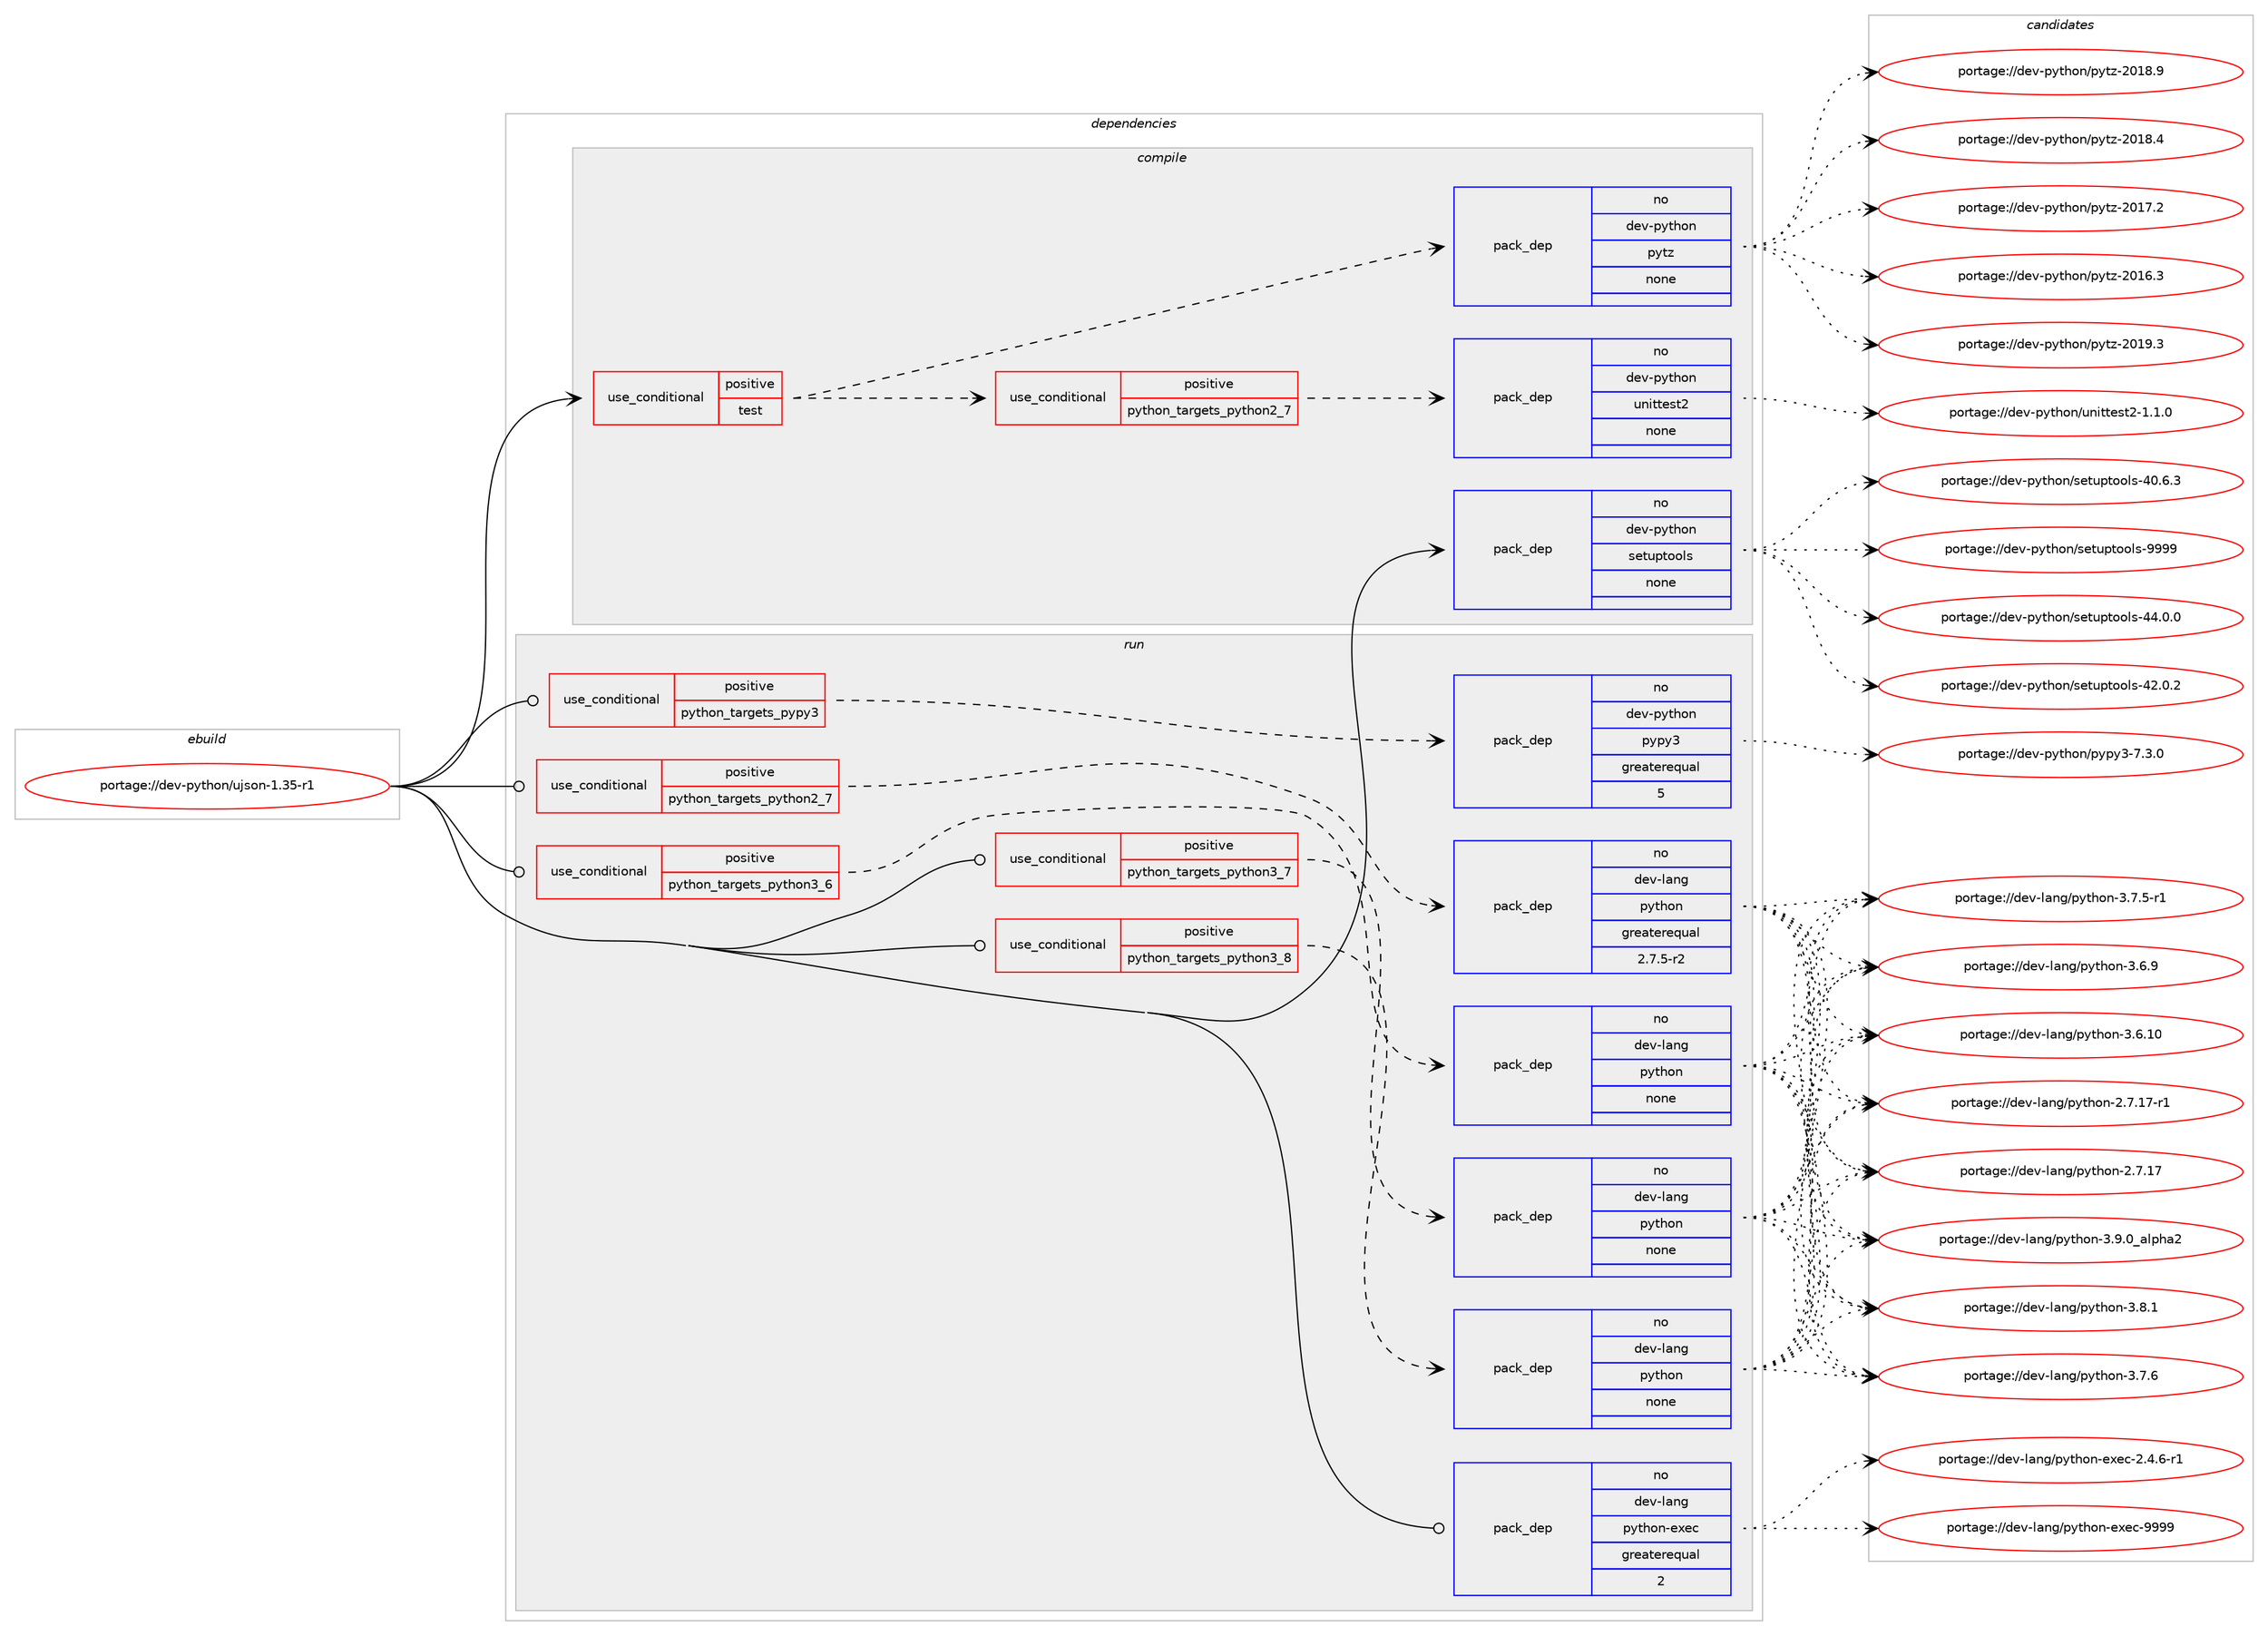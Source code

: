 digraph prolog {

# *************
# Graph options
# *************

newrank=true;
concentrate=true;
compound=true;
graph [rankdir=LR,fontname=Helvetica,fontsize=10,ranksep=1.5];#, ranksep=2.5, nodesep=0.2];
edge  [arrowhead=vee];
node  [fontname=Helvetica,fontsize=10];

# **********
# The ebuild
# **********

subgraph cluster_leftcol {
color=gray;
label=<<i>ebuild</i>>;
id [label="portage://dev-python/ujson-1.35-r1", color=red, width=4, href="../dev-python/ujson-1.35-r1.svg"];
}

# ****************
# The dependencies
# ****************

subgraph cluster_midcol {
color=gray;
label=<<i>dependencies</i>>;
subgraph cluster_compile {
fillcolor="#eeeeee";
style=filled;
label=<<i>compile</i>>;
subgraph cond104227 {
dependency419970 [label=<<TABLE BORDER="0" CELLBORDER="1" CELLSPACING="0" CELLPADDING="4"><TR><TD ROWSPAN="3" CELLPADDING="10">use_conditional</TD></TR><TR><TD>positive</TD></TR><TR><TD>test</TD></TR></TABLE>>, shape=none, color=red];
subgraph cond104228 {
dependency419971 [label=<<TABLE BORDER="0" CELLBORDER="1" CELLSPACING="0" CELLPADDING="4"><TR><TD ROWSPAN="3" CELLPADDING="10">use_conditional</TD></TR><TR><TD>positive</TD></TR><TR><TD>python_targets_python2_7</TD></TR></TABLE>>, shape=none, color=red];
subgraph pack310854 {
dependency419972 [label=<<TABLE BORDER="0" CELLBORDER="1" CELLSPACING="0" CELLPADDING="4" WIDTH="220"><TR><TD ROWSPAN="6" CELLPADDING="30">pack_dep</TD></TR><TR><TD WIDTH="110">no</TD></TR><TR><TD>dev-python</TD></TR><TR><TD>unittest2</TD></TR><TR><TD>none</TD></TR><TR><TD></TD></TR></TABLE>>, shape=none, color=blue];
}
dependency419971:e -> dependency419972:w [weight=20,style="dashed",arrowhead="vee"];
}
dependency419970:e -> dependency419971:w [weight=20,style="dashed",arrowhead="vee"];
subgraph pack310855 {
dependency419973 [label=<<TABLE BORDER="0" CELLBORDER="1" CELLSPACING="0" CELLPADDING="4" WIDTH="220"><TR><TD ROWSPAN="6" CELLPADDING="30">pack_dep</TD></TR><TR><TD WIDTH="110">no</TD></TR><TR><TD>dev-python</TD></TR><TR><TD>pytz</TD></TR><TR><TD>none</TD></TR><TR><TD></TD></TR></TABLE>>, shape=none, color=blue];
}
dependency419970:e -> dependency419973:w [weight=20,style="dashed",arrowhead="vee"];
}
id:e -> dependency419970:w [weight=20,style="solid",arrowhead="vee"];
subgraph pack310856 {
dependency419974 [label=<<TABLE BORDER="0" CELLBORDER="1" CELLSPACING="0" CELLPADDING="4" WIDTH="220"><TR><TD ROWSPAN="6" CELLPADDING="30">pack_dep</TD></TR><TR><TD WIDTH="110">no</TD></TR><TR><TD>dev-python</TD></TR><TR><TD>setuptools</TD></TR><TR><TD>none</TD></TR><TR><TD></TD></TR></TABLE>>, shape=none, color=blue];
}
id:e -> dependency419974:w [weight=20,style="solid",arrowhead="vee"];
}
subgraph cluster_compileandrun {
fillcolor="#eeeeee";
style=filled;
label=<<i>compile and run</i>>;
}
subgraph cluster_run {
fillcolor="#eeeeee";
style=filled;
label=<<i>run</i>>;
subgraph cond104229 {
dependency419975 [label=<<TABLE BORDER="0" CELLBORDER="1" CELLSPACING="0" CELLPADDING="4"><TR><TD ROWSPAN="3" CELLPADDING="10">use_conditional</TD></TR><TR><TD>positive</TD></TR><TR><TD>python_targets_pypy3</TD></TR></TABLE>>, shape=none, color=red];
subgraph pack310857 {
dependency419976 [label=<<TABLE BORDER="0" CELLBORDER="1" CELLSPACING="0" CELLPADDING="4" WIDTH="220"><TR><TD ROWSPAN="6" CELLPADDING="30">pack_dep</TD></TR><TR><TD WIDTH="110">no</TD></TR><TR><TD>dev-python</TD></TR><TR><TD>pypy3</TD></TR><TR><TD>greaterequal</TD></TR><TR><TD>5</TD></TR></TABLE>>, shape=none, color=blue];
}
dependency419975:e -> dependency419976:w [weight=20,style="dashed",arrowhead="vee"];
}
id:e -> dependency419975:w [weight=20,style="solid",arrowhead="odot"];
subgraph cond104230 {
dependency419977 [label=<<TABLE BORDER="0" CELLBORDER="1" CELLSPACING="0" CELLPADDING="4"><TR><TD ROWSPAN="3" CELLPADDING="10">use_conditional</TD></TR><TR><TD>positive</TD></TR><TR><TD>python_targets_python2_7</TD></TR></TABLE>>, shape=none, color=red];
subgraph pack310858 {
dependency419978 [label=<<TABLE BORDER="0" CELLBORDER="1" CELLSPACING="0" CELLPADDING="4" WIDTH="220"><TR><TD ROWSPAN="6" CELLPADDING="30">pack_dep</TD></TR><TR><TD WIDTH="110">no</TD></TR><TR><TD>dev-lang</TD></TR><TR><TD>python</TD></TR><TR><TD>greaterequal</TD></TR><TR><TD>2.7.5-r2</TD></TR></TABLE>>, shape=none, color=blue];
}
dependency419977:e -> dependency419978:w [weight=20,style="dashed",arrowhead="vee"];
}
id:e -> dependency419977:w [weight=20,style="solid",arrowhead="odot"];
subgraph cond104231 {
dependency419979 [label=<<TABLE BORDER="0" CELLBORDER="1" CELLSPACING="0" CELLPADDING="4"><TR><TD ROWSPAN="3" CELLPADDING="10">use_conditional</TD></TR><TR><TD>positive</TD></TR><TR><TD>python_targets_python3_6</TD></TR></TABLE>>, shape=none, color=red];
subgraph pack310859 {
dependency419980 [label=<<TABLE BORDER="0" CELLBORDER="1" CELLSPACING="0" CELLPADDING="4" WIDTH="220"><TR><TD ROWSPAN="6" CELLPADDING="30">pack_dep</TD></TR><TR><TD WIDTH="110">no</TD></TR><TR><TD>dev-lang</TD></TR><TR><TD>python</TD></TR><TR><TD>none</TD></TR><TR><TD></TD></TR></TABLE>>, shape=none, color=blue];
}
dependency419979:e -> dependency419980:w [weight=20,style="dashed",arrowhead="vee"];
}
id:e -> dependency419979:w [weight=20,style="solid",arrowhead="odot"];
subgraph cond104232 {
dependency419981 [label=<<TABLE BORDER="0" CELLBORDER="1" CELLSPACING="0" CELLPADDING="4"><TR><TD ROWSPAN="3" CELLPADDING="10">use_conditional</TD></TR><TR><TD>positive</TD></TR><TR><TD>python_targets_python3_7</TD></TR></TABLE>>, shape=none, color=red];
subgraph pack310860 {
dependency419982 [label=<<TABLE BORDER="0" CELLBORDER="1" CELLSPACING="0" CELLPADDING="4" WIDTH="220"><TR><TD ROWSPAN="6" CELLPADDING="30">pack_dep</TD></TR><TR><TD WIDTH="110">no</TD></TR><TR><TD>dev-lang</TD></TR><TR><TD>python</TD></TR><TR><TD>none</TD></TR><TR><TD></TD></TR></TABLE>>, shape=none, color=blue];
}
dependency419981:e -> dependency419982:w [weight=20,style="dashed",arrowhead="vee"];
}
id:e -> dependency419981:w [weight=20,style="solid",arrowhead="odot"];
subgraph cond104233 {
dependency419983 [label=<<TABLE BORDER="0" CELLBORDER="1" CELLSPACING="0" CELLPADDING="4"><TR><TD ROWSPAN="3" CELLPADDING="10">use_conditional</TD></TR><TR><TD>positive</TD></TR><TR><TD>python_targets_python3_8</TD></TR></TABLE>>, shape=none, color=red];
subgraph pack310861 {
dependency419984 [label=<<TABLE BORDER="0" CELLBORDER="1" CELLSPACING="0" CELLPADDING="4" WIDTH="220"><TR><TD ROWSPAN="6" CELLPADDING="30">pack_dep</TD></TR><TR><TD WIDTH="110">no</TD></TR><TR><TD>dev-lang</TD></TR><TR><TD>python</TD></TR><TR><TD>none</TD></TR><TR><TD></TD></TR></TABLE>>, shape=none, color=blue];
}
dependency419983:e -> dependency419984:w [weight=20,style="dashed",arrowhead="vee"];
}
id:e -> dependency419983:w [weight=20,style="solid",arrowhead="odot"];
subgraph pack310862 {
dependency419985 [label=<<TABLE BORDER="0" CELLBORDER="1" CELLSPACING="0" CELLPADDING="4" WIDTH="220"><TR><TD ROWSPAN="6" CELLPADDING="30">pack_dep</TD></TR><TR><TD WIDTH="110">no</TD></TR><TR><TD>dev-lang</TD></TR><TR><TD>python-exec</TD></TR><TR><TD>greaterequal</TD></TR><TR><TD>2</TD></TR></TABLE>>, shape=none, color=blue];
}
id:e -> dependency419985:w [weight=20,style="solid",arrowhead="odot"];
}
}

# **************
# The candidates
# **************

subgraph cluster_choices {
rank=same;
color=gray;
label=<<i>candidates</i>>;

subgraph choice310854 {
color=black;
nodesep=1;
choice100101118451121211161041111104711711010511611610111511650454946494648 [label="portage://dev-python/unittest2-1.1.0", color=red, width=4,href="../dev-python/unittest2-1.1.0.svg"];
dependency419972:e -> choice100101118451121211161041111104711711010511611610111511650454946494648:w [style=dotted,weight="100"];
}
subgraph choice310855 {
color=black;
nodesep=1;
choice100101118451121211161041111104711212111612245504849574651 [label="portage://dev-python/pytz-2019.3", color=red, width=4,href="../dev-python/pytz-2019.3.svg"];
choice100101118451121211161041111104711212111612245504849564657 [label="portage://dev-python/pytz-2018.9", color=red, width=4,href="../dev-python/pytz-2018.9.svg"];
choice100101118451121211161041111104711212111612245504849564652 [label="portage://dev-python/pytz-2018.4", color=red, width=4,href="../dev-python/pytz-2018.4.svg"];
choice100101118451121211161041111104711212111612245504849554650 [label="portage://dev-python/pytz-2017.2", color=red, width=4,href="../dev-python/pytz-2017.2.svg"];
choice100101118451121211161041111104711212111612245504849544651 [label="portage://dev-python/pytz-2016.3", color=red, width=4,href="../dev-python/pytz-2016.3.svg"];
dependency419973:e -> choice100101118451121211161041111104711212111612245504849574651:w [style=dotted,weight="100"];
dependency419973:e -> choice100101118451121211161041111104711212111612245504849564657:w [style=dotted,weight="100"];
dependency419973:e -> choice100101118451121211161041111104711212111612245504849564652:w [style=dotted,weight="100"];
dependency419973:e -> choice100101118451121211161041111104711212111612245504849554650:w [style=dotted,weight="100"];
dependency419973:e -> choice100101118451121211161041111104711212111612245504849544651:w [style=dotted,weight="100"];
}
subgraph choice310856 {
color=black;
nodesep=1;
choice10010111845112121116104111110471151011161171121161111111081154557575757 [label="portage://dev-python/setuptools-9999", color=red, width=4,href="../dev-python/setuptools-9999.svg"];
choice100101118451121211161041111104711510111611711211611111110811545525246484648 [label="portage://dev-python/setuptools-44.0.0", color=red, width=4,href="../dev-python/setuptools-44.0.0.svg"];
choice100101118451121211161041111104711510111611711211611111110811545525046484650 [label="portage://dev-python/setuptools-42.0.2", color=red, width=4,href="../dev-python/setuptools-42.0.2.svg"];
choice100101118451121211161041111104711510111611711211611111110811545524846544651 [label="portage://dev-python/setuptools-40.6.3", color=red, width=4,href="../dev-python/setuptools-40.6.3.svg"];
dependency419974:e -> choice10010111845112121116104111110471151011161171121161111111081154557575757:w [style=dotted,weight="100"];
dependency419974:e -> choice100101118451121211161041111104711510111611711211611111110811545525246484648:w [style=dotted,weight="100"];
dependency419974:e -> choice100101118451121211161041111104711510111611711211611111110811545525046484650:w [style=dotted,weight="100"];
dependency419974:e -> choice100101118451121211161041111104711510111611711211611111110811545524846544651:w [style=dotted,weight="100"];
}
subgraph choice310857 {
color=black;
nodesep=1;
choice100101118451121211161041111104711212111212151455546514648 [label="portage://dev-python/pypy3-7.3.0", color=red, width=4,href="../dev-python/pypy3-7.3.0.svg"];
dependency419976:e -> choice100101118451121211161041111104711212111212151455546514648:w [style=dotted,weight="100"];
}
subgraph choice310858 {
color=black;
nodesep=1;
choice10010111845108971101034711212111610411111045514657464895971081121049750 [label="portage://dev-lang/python-3.9.0_alpha2", color=red, width=4,href="../dev-lang/python-3.9.0_alpha2.svg"];
choice100101118451089711010347112121116104111110455146564649 [label="portage://dev-lang/python-3.8.1", color=red, width=4,href="../dev-lang/python-3.8.1.svg"];
choice100101118451089711010347112121116104111110455146554654 [label="portage://dev-lang/python-3.7.6", color=red, width=4,href="../dev-lang/python-3.7.6.svg"];
choice1001011184510897110103471121211161041111104551465546534511449 [label="portage://dev-lang/python-3.7.5-r1", color=red, width=4,href="../dev-lang/python-3.7.5-r1.svg"];
choice100101118451089711010347112121116104111110455146544657 [label="portage://dev-lang/python-3.6.9", color=red, width=4,href="../dev-lang/python-3.6.9.svg"];
choice10010111845108971101034711212111610411111045514654464948 [label="portage://dev-lang/python-3.6.10", color=red, width=4,href="../dev-lang/python-3.6.10.svg"];
choice100101118451089711010347112121116104111110455046554649554511449 [label="portage://dev-lang/python-2.7.17-r1", color=red, width=4,href="../dev-lang/python-2.7.17-r1.svg"];
choice10010111845108971101034711212111610411111045504655464955 [label="portage://dev-lang/python-2.7.17", color=red, width=4,href="../dev-lang/python-2.7.17.svg"];
dependency419978:e -> choice10010111845108971101034711212111610411111045514657464895971081121049750:w [style=dotted,weight="100"];
dependency419978:e -> choice100101118451089711010347112121116104111110455146564649:w [style=dotted,weight="100"];
dependency419978:e -> choice100101118451089711010347112121116104111110455146554654:w [style=dotted,weight="100"];
dependency419978:e -> choice1001011184510897110103471121211161041111104551465546534511449:w [style=dotted,weight="100"];
dependency419978:e -> choice100101118451089711010347112121116104111110455146544657:w [style=dotted,weight="100"];
dependency419978:e -> choice10010111845108971101034711212111610411111045514654464948:w [style=dotted,weight="100"];
dependency419978:e -> choice100101118451089711010347112121116104111110455046554649554511449:w [style=dotted,weight="100"];
dependency419978:e -> choice10010111845108971101034711212111610411111045504655464955:w [style=dotted,weight="100"];
}
subgraph choice310859 {
color=black;
nodesep=1;
choice10010111845108971101034711212111610411111045514657464895971081121049750 [label="portage://dev-lang/python-3.9.0_alpha2", color=red, width=4,href="../dev-lang/python-3.9.0_alpha2.svg"];
choice100101118451089711010347112121116104111110455146564649 [label="portage://dev-lang/python-3.8.1", color=red, width=4,href="../dev-lang/python-3.8.1.svg"];
choice100101118451089711010347112121116104111110455146554654 [label="portage://dev-lang/python-3.7.6", color=red, width=4,href="../dev-lang/python-3.7.6.svg"];
choice1001011184510897110103471121211161041111104551465546534511449 [label="portage://dev-lang/python-3.7.5-r1", color=red, width=4,href="../dev-lang/python-3.7.5-r1.svg"];
choice100101118451089711010347112121116104111110455146544657 [label="portage://dev-lang/python-3.6.9", color=red, width=4,href="../dev-lang/python-3.6.9.svg"];
choice10010111845108971101034711212111610411111045514654464948 [label="portage://dev-lang/python-3.6.10", color=red, width=4,href="../dev-lang/python-3.6.10.svg"];
choice100101118451089711010347112121116104111110455046554649554511449 [label="portage://dev-lang/python-2.7.17-r1", color=red, width=4,href="../dev-lang/python-2.7.17-r1.svg"];
choice10010111845108971101034711212111610411111045504655464955 [label="portage://dev-lang/python-2.7.17", color=red, width=4,href="../dev-lang/python-2.7.17.svg"];
dependency419980:e -> choice10010111845108971101034711212111610411111045514657464895971081121049750:w [style=dotted,weight="100"];
dependency419980:e -> choice100101118451089711010347112121116104111110455146564649:w [style=dotted,weight="100"];
dependency419980:e -> choice100101118451089711010347112121116104111110455146554654:w [style=dotted,weight="100"];
dependency419980:e -> choice1001011184510897110103471121211161041111104551465546534511449:w [style=dotted,weight="100"];
dependency419980:e -> choice100101118451089711010347112121116104111110455146544657:w [style=dotted,weight="100"];
dependency419980:e -> choice10010111845108971101034711212111610411111045514654464948:w [style=dotted,weight="100"];
dependency419980:e -> choice100101118451089711010347112121116104111110455046554649554511449:w [style=dotted,weight="100"];
dependency419980:e -> choice10010111845108971101034711212111610411111045504655464955:w [style=dotted,weight="100"];
}
subgraph choice310860 {
color=black;
nodesep=1;
choice10010111845108971101034711212111610411111045514657464895971081121049750 [label="portage://dev-lang/python-3.9.0_alpha2", color=red, width=4,href="../dev-lang/python-3.9.0_alpha2.svg"];
choice100101118451089711010347112121116104111110455146564649 [label="portage://dev-lang/python-3.8.1", color=red, width=4,href="../dev-lang/python-3.8.1.svg"];
choice100101118451089711010347112121116104111110455146554654 [label="portage://dev-lang/python-3.7.6", color=red, width=4,href="../dev-lang/python-3.7.6.svg"];
choice1001011184510897110103471121211161041111104551465546534511449 [label="portage://dev-lang/python-3.7.5-r1", color=red, width=4,href="../dev-lang/python-3.7.5-r1.svg"];
choice100101118451089711010347112121116104111110455146544657 [label="portage://dev-lang/python-3.6.9", color=red, width=4,href="../dev-lang/python-3.6.9.svg"];
choice10010111845108971101034711212111610411111045514654464948 [label="portage://dev-lang/python-3.6.10", color=red, width=4,href="../dev-lang/python-3.6.10.svg"];
choice100101118451089711010347112121116104111110455046554649554511449 [label="portage://dev-lang/python-2.7.17-r1", color=red, width=4,href="../dev-lang/python-2.7.17-r1.svg"];
choice10010111845108971101034711212111610411111045504655464955 [label="portage://dev-lang/python-2.7.17", color=red, width=4,href="../dev-lang/python-2.7.17.svg"];
dependency419982:e -> choice10010111845108971101034711212111610411111045514657464895971081121049750:w [style=dotted,weight="100"];
dependency419982:e -> choice100101118451089711010347112121116104111110455146564649:w [style=dotted,weight="100"];
dependency419982:e -> choice100101118451089711010347112121116104111110455146554654:w [style=dotted,weight="100"];
dependency419982:e -> choice1001011184510897110103471121211161041111104551465546534511449:w [style=dotted,weight="100"];
dependency419982:e -> choice100101118451089711010347112121116104111110455146544657:w [style=dotted,weight="100"];
dependency419982:e -> choice10010111845108971101034711212111610411111045514654464948:w [style=dotted,weight="100"];
dependency419982:e -> choice100101118451089711010347112121116104111110455046554649554511449:w [style=dotted,weight="100"];
dependency419982:e -> choice10010111845108971101034711212111610411111045504655464955:w [style=dotted,weight="100"];
}
subgraph choice310861 {
color=black;
nodesep=1;
choice10010111845108971101034711212111610411111045514657464895971081121049750 [label="portage://dev-lang/python-3.9.0_alpha2", color=red, width=4,href="../dev-lang/python-3.9.0_alpha2.svg"];
choice100101118451089711010347112121116104111110455146564649 [label="portage://dev-lang/python-3.8.1", color=red, width=4,href="../dev-lang/python-3.8.1.svg"];
choice100101118451089711010347112121116104111110455146554654 [label="portage://dev-lang/python-3.7.6", color=red, width=4,href="../dev-lang/python-3.7.6.svg"];
choice1001011184510897110103471121211161041111104551465546534511449 [label="portage://dev-lang/python-3.7.5-r1", color=red, width=4,href="../dev-lang/python-3.7.5-r1.svg"];
choice100101118451089711010347112121116104111110455146544657 [label="portage://dev-lang/python-3.6.9", color=red, width=4,href="../dev-lang/python-3.6.9.svg"];
choice10010111845108971101034711212111610411111045514654464948 [label="portage://dev-lang/python-3.6.10", color=red, width=4,href="../dev-lang/python-3.6.10.svg"];
choice100101118451089711010347112121116104111110455046554649554511449 [label="portage://dev-lang/python-2.7.17-r1", color=red, width=4,href="../dev-lang/python-2.7.17-r1.svg"];
choice10010111845108971101034711212111610411111045504655464955 [label="portage://dev-lang/python-2.7.17", color=red, width=4,href="../dev-lang/python-2.7.17.svg"];
dependency419984:e -> choice10010111845108971101034711212111610411111045514657464895971081121049750:w [style=dotted,weight="100"];
dependency419984:e -> choice100101118451089711010347112121116104111110455146564649:w [style=dotted,weight="100"];
dependency419984:e -> choice100101118451089711010347112121116104111110455146554654:w [style=dotted,weight="100"];
dependency419984:e -> choice1001011184510897110103471121211161041111104551465546534511449:w [style=dotted,weight="100"];
dependency419984:e -> choice100101118451089711010347112121116104111110455146544657:w [style=dotted,weight="100"];
dependency419984:e -> choice10010111845108971101034711212111610411111045514654464948:w [style=dotted,weight="100"];
dependency419984:e -> choice100101118451089711010347112121116104111110455046554649554511449:w [style=dotted,weight="100"];
dependency419984:e -> choice10010111845108971101034711212111610411111045504655464955:w [style=dotted,weight="100"];
}
subgraph choice310862 {
color=black;
nodesep=1;
choice10010111845108971101034711212111610411111045101120101994557575757 [label="portage://dev-lang/python-exec-9999", color=red, width=4,href="../dev-lang/python-exec-9999.svg"];
choice10010111845108971101034711212111610411111045101120101994550465246544511449 [label="portage://dev-lang/python-exec-2.4.6-r1", color=red, width=4,href="../dev-lang/python-exec-2.4.6-r1.svg"];
dependency419985:e -> choice10010111845108971101034711212111610411111045101120101994557575757:w [style=dotted,weight="100"];
dependency419985:e -> choice10010111845108971101034711212111610411111045101120101994550465246544511449:w [style=dotted,weight="100"];
}
}

}
